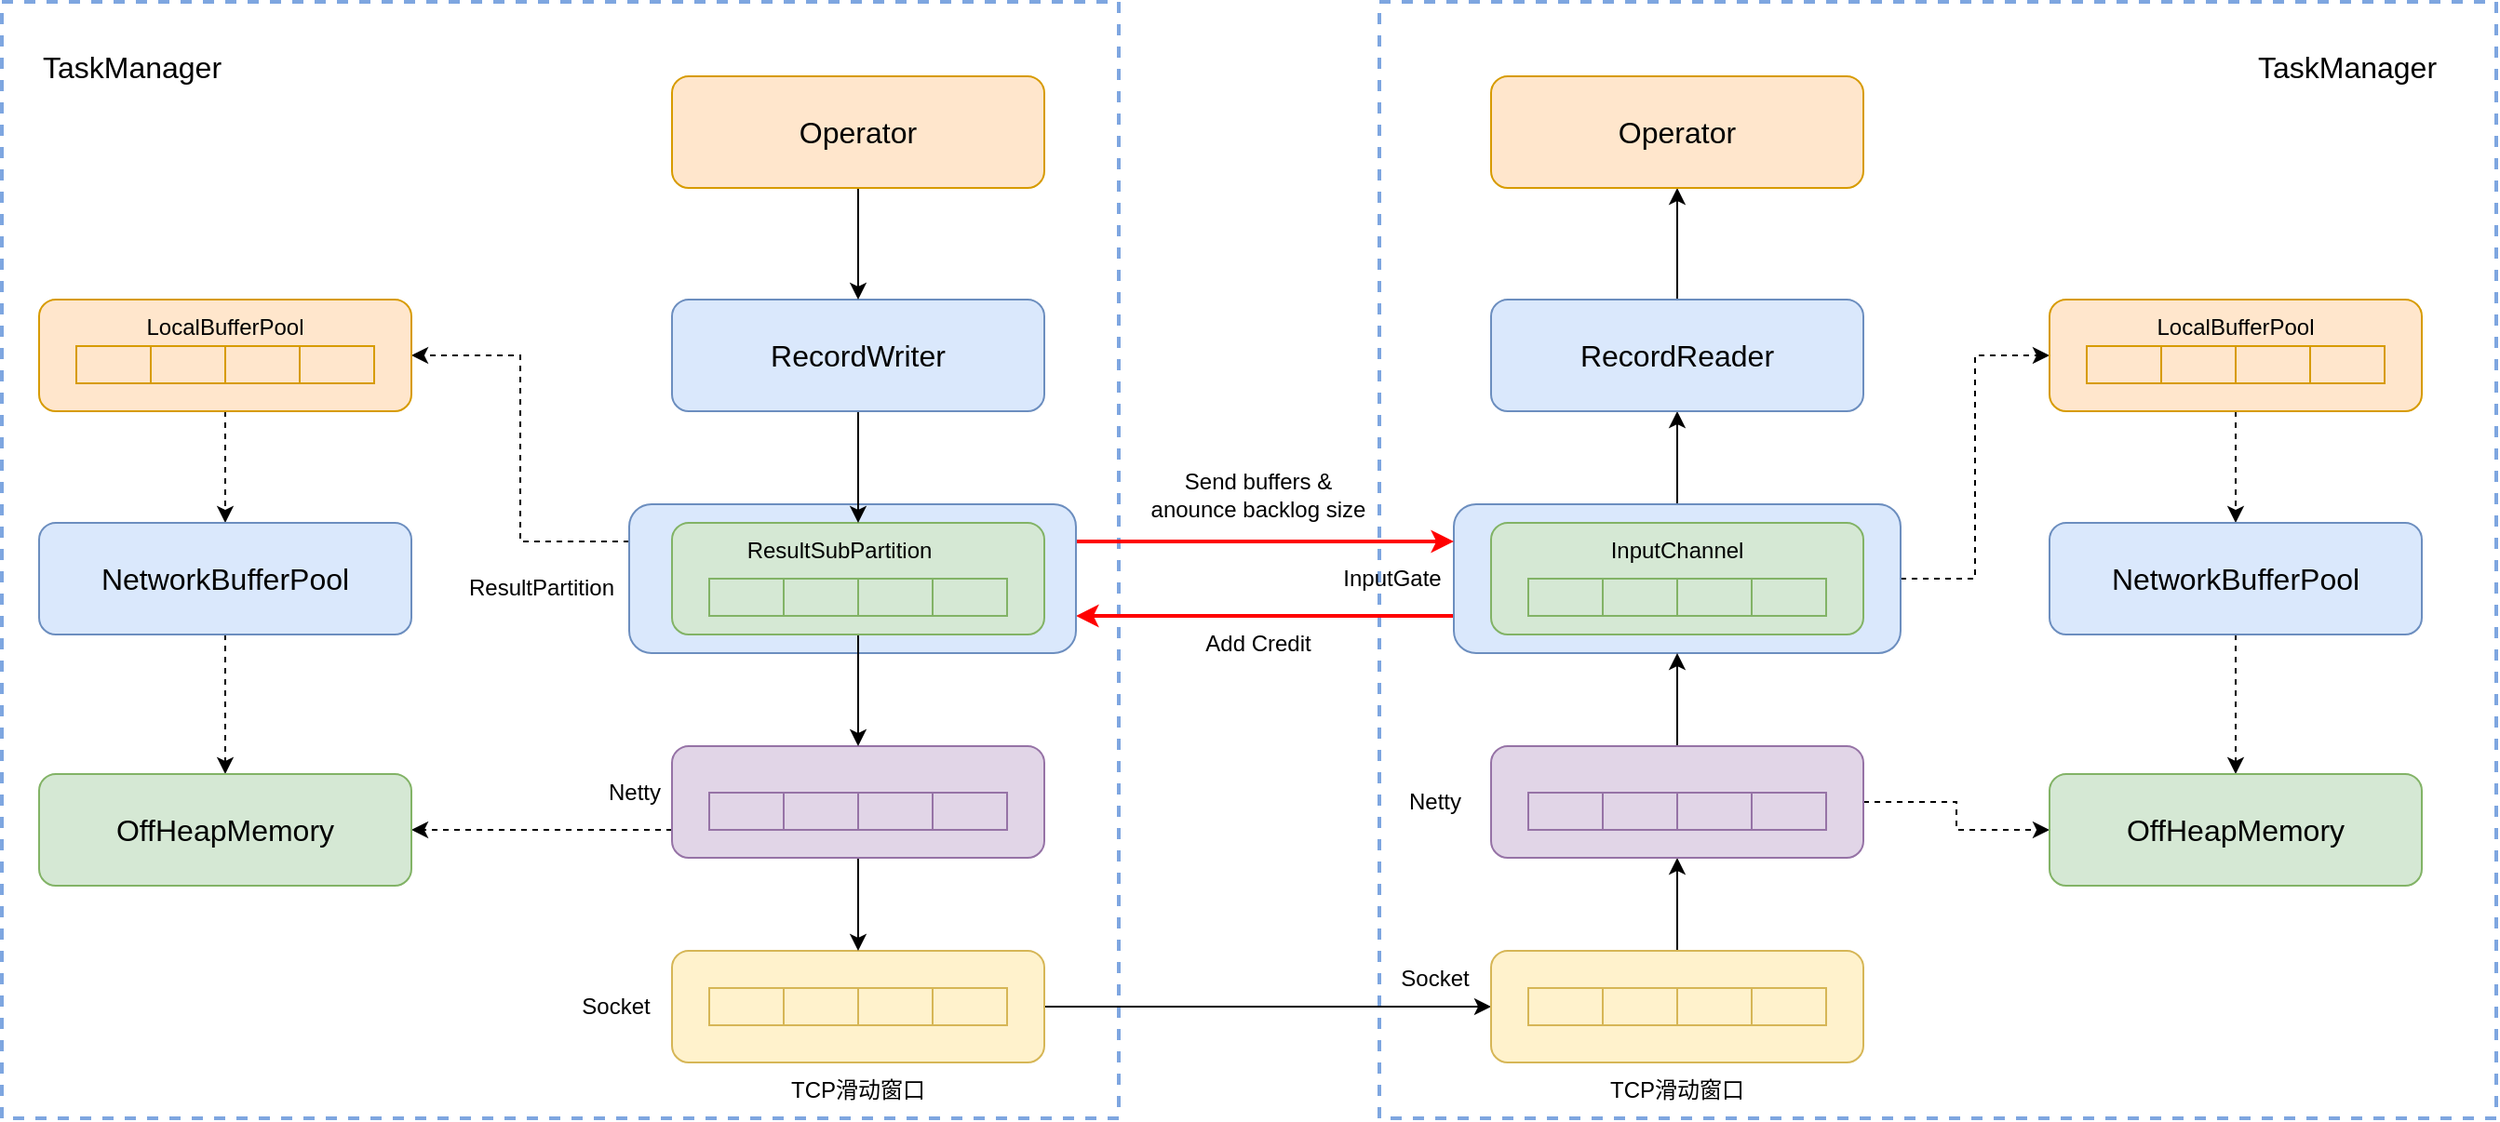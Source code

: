 <mxfile version="16.4.11" type="github"><diagram id="n7m_ouTdDylg7NUyOif0" name="Page-1"><mxGraphModel dx="2833" dy="809" grid="1" gridSize="10" guides="1" tooltips="1" connect="1" arrows="1" fold="1" page="1" pageScale="1" pageWidth="1600" pageHeight="900" math="0" shadow="0"><root><mxCell id="0"/><mxCell id="1" parent="0"/><mxCell id="yLKTYXgP2ynirZbwlOMY-95" value="" style="rounded=0;whiteSpace=wrap;html=1;fillColor=none;strokeColor=#7EA6E0;dashed=1;strokeWidth=2;" parent="1" vertex="1"><mxGeometry x="680" y="80" width="600" height="600" as="geometry"/></mxCell><mxCell id="yLKTYXgP2ynirZbwlOMY-91" value="" style="rounded=0;whiteSpace=wrap;html=1;fillColor=none;strokeColor=#7EA6E0;dashed=1;strokeWidth=2;" parent="1" vertex="1"><mxGeometry x="-60" y="80" width="600" height="600" as="geometry"/></mxCell><mxCell id="yLKTYXgP2ynirZbwlOMY-87" style="edgeStyle=orthogonalEdgeStyle;rounded=0;orthogonalLoop=1;jettySize=auto;html=1;exitX=0.5;exitY=0;exitDx=0;exitDy=0;entryX=0.5;entryY=1;entryDx=0;entryDy=0;fontSize=16;" parent="1" source="yLKTYXgP2ynirZbwlOMY-52" target="yLKTYXgP2ynirZbwlOMY-46" edge="1"><mxGeometry relative="1" as="geometry"/></mxCell><mxCell id="yLKTYXgP2ynirZbwlOMY-98" style="edgeStyle=orthogonalEdgeStyle;rounded=0;orthogonalLoop=1;jettySize=auto;html=1;exitX=1;exitY=0.5;exitDx=0;exitDy=0;entryX=0;entryY=0.5;entryDx=0;entryDy=0;dashed=1;fontSize=16;" parent="1" source="yLKTYXgP2ynirZbwlOMY-52" target="yLKTYXgP2ynirZbwlOMY-72" edge="1"><mxGeometry relative="1" as="geometry"/></mxCell><mxCell id="yLKTYXgP2ynirZbwlOMY-100" style="edgeStyle=orthogonalEdgeStyle;rounded=0;orthogonalLoop=1;jettySize=auto;html=1;exitX=0;exitY=0.75;exitDx=0;exitDy=0;entryX=1;entryY=0.75;entryDx=0;entryDy=0;fontSize=16;strokeWidth=2;strokeColor=#FF0000;" parent="1" source="yLKTYXgP2ynirZbwlOMY-52" target="yLKTYXgP2ynirZbwlOMY-49" edge="1"><mxGeometry relative="1" as="geometry"/></mxCell><mxCell id="yLKTYXgP2ynirZbwlOMY-52" value="" style="rounded=1;whiteSpace=wrap;html=1;fillColor=#dae8fc;strokeColor=#6c8ebf;" parent="1" vertex="1"><mxGeometry x="720" y="350" width="240" height="80" as="geometry"/></mxCell><mxCell id="yLKTYXgP2ynirZbwlOMY-64" style="edgeStyle=orthogonalEdgeStyle;rounded=0;orthogonalLoop=1;jettySize=auto;html=1;exitX=0;exitY=0.25;exitDx=0;exitDy=0;entryX=1;entryY=0.5;entryDx=0;entryDy=0;fontSize=16;dashed=1;" parent="1" source="yLKTYXgP2ynirZbwlOMY-49" target="yLKTYXgP2ynirZbwlOMY-58" edge="1"><mxGeometry relative="1" as="geometry"/></mxCell><mxCell id="yLKTYXgP2ynirZbwlOMY-99" style="edgeStyle=orthogonalEdgeStyle;rounded=0;orthogonalLoop=1;jettySize=auto;html=1;exitX=1;exitY=0.25;exitDx=0;exitDy=0;entryX=0;entryY=0.25;entryDx=0;entryDy=0;fontSize=16;strokeWidth=2;strokeColor=#FF0000;" parent="1" source="yLKTYXgP2ynirZbwlOMY-49" target="yLKTYXgP2ynirZbwlOMY-52" edge="1"><mxGeometry relative="1" as="geometry"/></mxCell><mxCell id="yLKTYXgP2ynirZbwlOMY-49" value="" style="rounded=1;whiteSpace=wrap;html=1;fillColor=#dae8fc;strokeColor=#6c8ebf;" parent="1" vertex="1"><mxGeometry x="277" y="350" width="240" height="80" as="geometry"/></mxCell><mxCell id="yLKTYXgP2ynirZbwlOMY-84" style="edgeStyle=orthogonalEdgeStyle;rounded=0;orthogonalLoop=1;jettySize=auto;html=1;exitX=1;exitY=0.5;exitDx=0;exitDy=0;entryX=0;entryY=0.5;entryDx=0;entryDy=0;fontSize=16;" parent="1" source="yLKTYXgP2ynirZbwlOMY-5" target="yLKTYXgP2ynirZbwlOMY-25" edge="1"><mxGeometry relative="1" as="geometry"/></mxCell><mxCell id="yLKTYXgP2ynirZbwlOMY-5" value="" style="rounded=1;whiteSpace=wrap;html=1;fillColor=#fff2cc;strokeColor=#d6b656;" parent="1" vertex="1"><mxGeometry x="300" y="590" width="200" height="60" as="geometry"/></mxCell><mxCell id="yLKTYXgP2ynirZbwlOMY-1" value="" style="rounded=0;whiteSpace=wrap;html=1;fillColor=#fff2cc;strokeColor=#d6b656;" parent="1" vertex="1"><mxGeometry x="320" y="610" width="40" height="20" as="geometry"/></mxCell><mxCell id="yLKTYXgP2ynirZbwlOMY-2" value="" style="rounded=0;whiteSpace=wrap;html=1;fillColor=#fff2cc;strokeColor=#d6b656;" parent="1" vertex="1"><mxGeometry x="360" y="610" width="40" height="20" as="geometry"/></mxCell><mxCell id="yLKTYXgP2ynirZbwlOMY-3" value="" style="rounded=0;whiteSpace=wrap;html=1;fillColor=#fff2cc;strokeColor=#d6b656;" parent="1" vertex="1"><mxGeometry x="400" y="610" width="40" height="20" as="geometry"/></mxCell><mxCell id="yLKTYXgP2ynirZbwlOMY-4" value="" style="rounded=0;whiteSpace=wrap;html=1;fillColor=#fff2cc;strokeColor=#d6b656;" parent="1" vertex="1"><mxGeometry x="440" y="610" width="40" height="20" as="geometry"/></mxCell><mxCell id="yLKTYXgP2ynirZbwlOMY-24" style="edgeStyle=orthogonalEdgeStyle;rounded=0;orthogonalLoop=1;jettySize=auto;html=1;exitX=0.5;exitY=1;exitDx=0;exitDy=0;entryX=0.5;entryY=0;entryDx=0;entryDy=0;fontSize=16;" parent="1" source="yLKTYXgP2ynirZbwlOMY-6" target="yLKTYXgP2ynirZbwlOMY-5" edge="1"><mxGeometry relative="1" as="geometry"/></mxCell><mxCell id="yLKTYXgP2ynirZbwlOMY-93" style="edgeStyle=orthogonalEdgeStyle;rounded=0;orthogonalLoop=1;jettySize=auto;html=1;exitX=0;exitY=0.75;exitDx=0;exitDy=0;entryX=1;entryY=0.5;entryDx=0;entryDy=0;fontSize=16;dashed=1;" parent="1" source="yLKTYXgP2ynirZbwlOMY-6" target="yLKTYXgP2ynirZbwlOMY-67" edge="1"><mxGeometry relative="1" as="geometry"/></mxCell><mxCell id="yLKTYXgP2ynirZbwlOMY-6" value="" style="rounded=1;whiteSpace=wrap;html=1;fillColor=#e1d5e7;strokeColor=#9673a6;" parent="1" vertex="1"><mxGeometry x="300" y="480" width="200" height="60" as="geometry"/></mxCell><mxCell id="yLKTYXgP2ynirZbwlOMY-7" value="" style="rounded=0;whiteSpace=wrap;html=1;fillColor=#e1d5e7;strokeColor=#9673a6;" parent="1" vertex="1"><mxGeometry x="320" y="505" width="40" height="20" as="geometry"/></mxCell><mxCell id="yLKTYXgP2ynirZbwlOMY-8" value="" style="rounded=0;whiteSpace=wrap;html=1;fillColor=#e1d5e7;strokeColor=#9673a6;" parent="1" vertex="1"><mxGeometry x="360" y="505" width="40" height="20" as="geometry"/></mxCell><mxCell id="yLKTYXgP2ynirZbwlOMY-9" value="" style="rounded=0;whiteSpace=wrap;html=1;fillColor=#e1d5e7;strokeColor=#9673a6;" parent="1" vertex="1"><mxGeometry x="400" y="505" width="40" height="20" as="geometry"/></mxCell><mxCell id="yLKTYXgP2ynirZbwlOMY-10" value="" style="rounded=0;whiteSpace=wrap;html=1;fillColor=#e1d5e7;strokeColor=#9673a6;" parent="1" vertex="1"><mxGeometry x="440" y="505" width="40" height="20" as="geometry"/></mxCell><mxCell id="yLKTYXgP2ynirZbwlOMY-11" value="Socket" style="text;html=1;strokeColor=none;fillColor=none;align=center;verticalAlign=middle;whiteSpace=wrap;rounded=0;" parent="1" vertex="1"><mxGeometry x="240" y="605" width="60" height="30" as="geometry"/></mxCell><mxCell id="yLKTYXgP2ynirZbwlOMY-12" value="Netty" style="text;html=1;strokeColor=none;fillColor=none;align=center;verticalAlign=middle;whiteSpace=wrap;rounded=0;" parent="1" vertex="1"><mxGeometry x="250" y="490" width="60" height="30" as="geometry"/></mxCell><mxCell id="yLKTYXgP2ynirZbwlOMY-23" style="edgeStyle=orthogonalEdgeStyle;rounded=0;orthogonalLoop=1;jettySize=auto;html=1;exitX=0.5;exitY=1;exitDx=0;exitDy=0;fontSize=16;" parent="1" source="yLKTYXgP2ynirZbwlOMY-13" target="yLKTYXgP2ynirZbwlOMY-6" edge="1"><mxGeometry relative="1" as="geometry"/></mxCell><mxCell id="yLKTYXgP2ynirZbwlOMY-13" value="" style="rounded=1;whiteSpace=wrap;html=1;fillColor=#d5e8d4;strokeColor=#82b366;" parent="1" vertex="1"><mxGeometry x="300" y="360" width="200" height="60" as="geometry"/></mxCell><mxCell id="yLKTYXgP2ynirZbwlOMY-14" value="" style="rounded=0;whiteSpace=wrap;html=1;fillColor=#d5e8d4;strokeColor=#82b366;" parent="1" vertex="1"><mxGeometry x="320" y="390" width="40" height="20" as="geometry"/></mxCell><mxCell id="yLKTYXgP2ynirZbwlOMY-15" value="" style="rounded=0;whiteSpace=wrap;html=1;fillColor=#d5e8d4;strokeColor=#82b366;" parent="1" vertex="1"><mxGeometry x="360" y="390" width="40" height="20" as="geometry"/></mxCell><mxCell id="yLKTYXgP2ynirZbwlOMY-16" value="" style="rounded=0;whiteSpace=wrap;html=1;fillColor=#d5e8d4;strokeColor=#82b366;" parent="1" vertex="1"><mxGeometry x="400" y="390" width="40" height="20" as="geometry"/></mxCell><mxCell id="yLKTYXgP2ynirZbwlOMY-17" value="" style="rounded=0;whiteSpace=wrap;html=1;fillColor=#d5e8d4;strokeColor=#82b366;" parent="1" vertex="1"><mxGeometry x="440" y="390" width="40" height="20" as="geometry"/></mxCell><mxCell id="yLKTYXgP2ynirZbwlOMY-18" value="ResultSubPartition" style="text;html=1;strokeColor=none;fillColor=none;align=center;verticalAlign=middle;whiteSpace=wrap;rounded=0;" parent="1" vertex="1"><mxGeometry x="360" y="360" width="60" height="30" as="geometry"/></mxCell><mxCell id="yLKTYXgP2ynirZbwlOMY-22" style="edgeStyle=orthogonalEdgeStyle;rounded=0;orthogonalLoop=1;jettySize=auto;html=1;exitX=0.5;exitY=1;exitDx=0;exitDy=0;entryX=0.5;entryY=0;entryDx=0;entryDy=0;fontSize=16;" parent="1" source="yLKTYXgP2ynirZbwlOMY-19" target="yLKTYXgP2ynirZbwlOMY-13" edge="1"><mxGeometry relative="1" as="geometry"/></mxCell><mxCell id="yLKTYXgP2ynirZbwlOMY-19" value="&lt;font style=&quot;font-size: 16px&quot;&gt;RecordWriter&lt;/font&gt;" style="rounded=1;whiteSpace=wrap;html=1;fillColor=#dae8fc;strokeColor=#6c8ebf;" parent="1" vertex="1"><mxGeometry x="300" y="240" width="200" height="60" as="geometry"/></mxCell><mxCell id="yLKTYXgP2ynirZbwlOMY-21" style="edgeStyle=orthogonalEdgeStyle;rounded=0;orthogonalLoop=1;jettySize=auto;html=1;exitX=0.5;exitY=1;exitDx=0;exitDy=0;entryX=0.5;entryY=0;entryDx=0;entryDy=0;fontSize=16;" parent="1" source="yLKTYXgP2ynirZbwlOMY-20" target="yLKTYXgP2ynirZbwlOMY-19" edge="1"><mxGeometry relative="1" as="geometry"/></mxCell><mxCell id="yLKTYXgP2ynirZbwlOMY-20" value="&lt;font style=&quot;font-size: 16px&quot;&gt;Operator&lt;/font&gt;" style="rounded=1;whiteSpace=wrap;html=1;fillColor=#ffe6cc;strokeColor=#d79b00;" parent="1" vertex="1"><mxGeometry x="300" y="120" width="200" height="60" as="geometry"/></mxCell><mxCell id="yLKTYXgP2ynirZbwlOMY-85" style="edgeStyle=orthogonalEdgeStyle;rounded=0;orthogonalLoop=1;jettySize=auto;html=1;exitX=0.5;exitY=0;exitDx=0;exitDy=0;entryX=0.5;entryY=1;entryDx=0;entryDy=0;fontSize=16;" parent="1" source="yLKTYXgP2ynirZbwlOMY-25" target="yLKTYXgP2ynirZbwlOMY-31" edge="1"><mxGeometry relative="1" as="geometry"/></mxCell><mxCell id="yLKTYXgP2ynirZbwlOMY-25" value="" style="rounded=1;whiteSpace=wrap;html=1;fillColor=#fff2cc;strokeColor=#d6b656;" parent="1" vertex="1"><mxGeometry x="740" y="590" width="200" height="60" as="geometry"/></mxCell><mxCell id="yLKTYXgP2ynirZbwlOMY-26" value="" style="rounded=0;whiteSpace=wrap;html=1;fillColor=#fff2cc;strokeColor=#d6b656;" parent="1" vertex="1"><mxGeometry x="760" y="610" width="40" height="20" as="geometry"/></mxCell><mxCell id="yLKTYXgP2ynirZbwlOMY-27" value="" style="rounded=0;whiteSpace=wrap;html=1;fillColor=#fff2cc;strokeColor=#d6b656;" parent="1" vertex="1"><mxGeometry x="800" y="610" width="40" height="20" as="geometry"/></mxCell><mxCell id="yLKTYXgP2ynirZbwlOMY-28" value="" style="rounded=0;whiteSpace=wrap;html=1;fillColor=#fff2cc;strokeColor=#d6b656;" parent="1" vertex="1"><mxGeometry x="840" y="610" width="40" height="20" as="geometry"/></mxCell><mxCell id="yLKTYXgP2ynirZbwlOMY-29" value="" style="rounded=0;whiteSpace=wrap;html=1;fillColor=#fff2cc;strokeColor=#d6b656;" parent="1" vertex="1"><mxGeometry x="880" y="610" width="40" height="20" as="geometry"/></mxCell><mxCell id="yLKTYXgP2ynirZbwlOMY-81" style="edgeStyle=orthogonalEdgeStyle;rounded=0;orthogonalLoop=1;jettySize=auto;html=1;exitX=1;exitY=0.5;exitDx=0;exitDy=0;entryX=0;entryY=0.5;entryDx=0;entryDy=0;dashed=1;fontSize=16;" parent="1" source="yLKTYXgP2ynirZbwlOMY-31" target="yLKTYXgP2ynirZbwlOMY-80" edge="1"><mxGeometry relative="1" as="geometry"/></mxCell><mxCell id="yLKTYXgP2ynirZbwlOMY-86" style="edgeStyle=orthogonalEdgeStyle;rounded=0;orthogonalLoop=1;jettySize=auto;html=1;exitX=0.5;exitY=0;exitDx=0;exitDy=0;entryX=0.5;entryY=1;entryDx=0;entryDy=0;fontSize=16;" parent="1" source="yLKTYXgP2ynirZbwlOMY-31" target="yLKTYXgP2ynirZbwlOMY-52" edge="1"><mxGeometry relative="1" as="geometry"/></mxCell><mxCell id="yLKTYXgP2ynirZbwlOMY-31" value="" style="rounded=1;whiteSpace=wrap;html=1;fillColor=#e1d5e7;strokeColor=#9673a6;" parent="1" vertex="1"><mxGeometry x="740" y="480" width="200" height="60" as="geometry"/></mxCell><mxCell id="yLKTYXgP2ynirZbwlOMY-32" value="" style="rounded=0;whiteSpace=wrap;html=1;fillColor=#e1d5e7;strokeColor=#9673a6;" parent="1" vertex="1"><mxGeometry x="760" y="505" width="40" height="20" as="geometry"/></mxCell><mxCell id="yLKTYXgP2ynirZbwlOMY-33" value="" style="rounded=0;whiteSpace=wrap;html=1;fillColor=#e1d5e7;strokeColor=#9673a6;" parent="1" vertex="1"><mxGeometry x="800" y="505" width="40" height="20" as="geometry"/></mxCell><mxCell id="yLKTYXgP2ynirZbwlOMY-34" value="" style="rounded=0;whiteSpace=wrap;html=1;fillColor=#e1d5e7;strokeColor=#9673a6;" parent="1" vertex="1"><mxGeometry x="840" y="505" width="40" height="20" as="geometry"/></mxCell><mxCell id="yLKTYXgP2ynirZbwlOMY-35" value="" style="rounded=0;whiteSpace=wrap;html=1;fillColor=#e1d5e7;strokeColor=#9673a6;" parent="1" vertex="1"><mxGeometry x="880" y="505" width="40" height="20" as="geometry"/></mxCell><mxCell id="yLKTYXgP2ynirZbwlOMY-36" value="Socket" style="text;html=1;strokeColor=none;fillColor=none;align=center;verticalAlign=middle;whiteSpace=wrap;rounded=0;" parent="1" vertex="1"><mxGeometry x="680" y="590" width="60" height="30" as="geometry"/></mxCell><mxCell id="yLKTYXgP2ynirZbwlOMY-37" value="Netty" style="text;html=1;strokeColor=none;fillColor=none;align=center;verticalAlign=middle;whiteSpace=wrap;rounded=0;" parent="1" vertex="1"><mxGeometry x="680" y="495" width="60" height="30" as="geometry"/></mxCell><mxCell id="yLKTYXgP2ynirZbwlOMY-39" value="" style="rounded=1;whiteSpace=wrap;html=1;fillColor=#d5e8d4;strokeColor=#82b366;" parent="1" vertex="1"><mxGeometry x="740" y="360" width="200" height="60" as="geometry"/></mxCell><mxCell id="yLKTYXgP2ynirZbwlOMY-40" value="" style="rounded=0;whiteSpace=wrap;html=1;fillColor=#d5e8d4;strokeColor=#82b366;" parent="1" vertex="1"><mxGeometry x="760" y="390" width="40" height="20" as="geometry"/></mxCell><mxCell id="yLKTYXgP2ynirZbwlOMY-41" value="" style="rounded=0;whiteSpace=wrap;html=1;fillColor=#d5e8d4;strokeColor=#82b366;" parent="1" vertex="1"><mxGeometry x="800" y="390" width="40" height="20" as="geometry"/></mxCell><mxCell id="yLKTYXgP2ynirZbwlOMY-42" value="" style="rounded=0;whiteSpace=wrap;html=1;fillColor=#d5e8d4;strokeColor=#82b366;" parent="1" vertex="1"><mxGeometry x="840" y="390" width="40" height="20" as="geometry"/></mxCell><mxCell id="yLKTYXgP2ynirZbwlOMY-43" value="" style="rounded=0;whiteSpace=wrap;html=1;fillColor=#d5e8d4;strokeColor=#82b366;" parent="1" vertex="1"><mxGeometry x="880" y="390" width="40" height="20" as="geometry"/></mxCell><mxCell id="yLKTYXgP2ynirZbwlOMY-44" value="InputGate" style="text;html=1;strokeColor=none;fillColor=none;align=center;verticalAlign=middle;whiteSpace=wrap;rounded=0;" parent="1" vertex="1"><mxGeometry x="657" y="375" width="60" height="30" as="geometry"/></mxCell><mxCell id="yLKTYXgP2ynirZbwlOMY-88" style="edgeStyle=orthogonalEdgeStyle;rounded=0;orthogonalLoop=1;jettySize=auto;html=1;exitX=0.5;exitY=0;exitDx=0;exitDy=0;entryX=0.5;entryY=1;entryDx=0;entryDy=0;fontSize=16;" parent="1" source="yLKTYXgP2ynirZbwlOMY-46" target="yLKTYXgP2ynirZbwlOMY-48" edge="1"><mxGeometry relative="1" as="geometry"/></mxCell><mxCell id="yLKTYXgP2ynirZbwlOMY-46" value="&lt;font style=&quot;font-size: 16px&quot;&gt;RecordReader&lt;/font&gt;" style="rounded=1;whiteSpace=wrap;html=1;fillColor=#dae8fc;strokeColor=#6c8ebf;" parent="1" vertex="1"><mxGeometry x="740" y="240" width="200" height="60" as="geometry"/></mxCell><mxCell id="yLKTYXgP2ynirZbwlOMY-48" value="&lt;font style=&quot;font-size: 16px&quot;&gt;Operator&lt;/font&gt;" style="rounded=1;whiteSpace=wrap;html=1;fillColor=#ffe6cc;strokeColor=#d79b00;" parent="1" vertex="1"><mxGeometry x="740" y="120" width="200" height="60" as="geometry"/></mxCell><mxCell id="yLKTYXgP2ynirZbwlOMY-50" value="ResultPartition" style="text;html=1;strokeColor=none;fillColor=none;align=center;verticalAlign=middle;whiteSpace=wrap;rounded=0;" parent="1" vertex="1"><mxGeometry x="200" y="380" width="60" height="30" as="geometry"/></mxCell><mxCell id="yLKTYXgP2ynirZbwlOMY-51" value="InputChannel" style="text;html=1;strokeColor=none;fillColor=none;align=center;verticalAlign=middle;whiteSpace=wrap;rounded=0;" parent="1" vertex="1"><mxGeometry x="810" y="360" width="60" height="30" as="geometry"/></mxCell><mxCell id="yLKTYXgP2ynirZbwlOMY-66" style="edgeStyle=orthogonalEdgeStyle;rounded=0;orthogonalLoop=1;jettySize=auto;html=1;exitX=0.5;exitY=1;exitDx=0;exitDy=0;entryX=0.5;entryY=0;entryDx=0;entryDy=0;dashed=1;fontSize=16;" parent="1" source="yLKTYXgP2ynirZbwlOMY-58" target="yLKTYXgP2ynirZbwlOMY-65" edge="1"><mxGeometry relative="1" as="geometry"/></mxCell><mxCell id="yLKTYXgP2ynirZbwlOMY-58" value="" style="rounded=1;whiteSpace=wrap;html=1;fillColor=#ffe6cc;strokeColor=#d79b00;" parent="1" vertex="1"><mxGeometry x="-40" y="240" width="200" height="60" as="geometry"/></mxCell><mxCell id="yLKTYXgP2ynirZbwlOMY-59" value="" style="rounded=0;whiteSpace=wrap;html=1;fillColor=#ffe6cc;strokeColor=#d79b00;" parent="1" vertex="1"><mxGeometry x="-20" y="265" width="40" height="20" as="geometry"/></mxCell><mxCell id="yLKTYXgP2ynirZbwlOMY-60" value="" style="rounded=0;whiteSpace=wrap;html=1;fillColor=#ffe6cc;strokeColor=#d79b00;" parent="1" vertex="1"><mxGeometry x="20" y="265" width="40" height="20" as="geometry"/></mxCell><mxCell id="yLKTYXgP2ynirZbwlOMY-61" value="" style="rounded=0;whiteSpace=wrap;html=1;fillColor=#ffe6cc;strokeColor=#d79b00;" parent="1" vertex="1"><mxGeometry x="60" y="265" width="40" height="20" as="geometry"/></mxCell><mxCell id="yLKTYXgP2ynirZbwlOMY-62" value="" style="rounded=0;whiteSpace=wrap;html=1;fillColor=#ffe6cc;strokeColor=#d79b00;" parent="1" vertex="1"><mxGeometry x="100" y="265" width="40" height="20" as="geometry"/></mxCell><mxCell id="yLKTYXgP2ynirZbwlOMY-63" value="LocalBufferPool" style="text;html=1;strokeColor=none;fillColor=none;align=center;verticalAlign=middle;whiteSpace=wrap;rounded=0;" parent="1" vertex="1"><mxGeometry x="30" y="240" width="60" height="30" as="geometry"/></mxCell><mxCell id="yLKTYXgP2ynirZbwlOMY-68" style="edgeStyle=orthogonalEdgeStyle;rounded=0;orthogonalLoop=1;jettySize=auto;html=1;exitX=0.5;exitY=1;exitDx=0;exitDy=0;entryX=0.5;entryY=0;entryDx=0;entryDy=0;dashed=1;fontSize=16;" parent="1" source="yLKTYXgP2ynirZbwlOMY-65" target="yLKTYXgP2ynirZbwlOMY-67" edge="1"><mxGeometry relative="1" as="geometry"/></mxCell><mxCell id="yLKTYXgP2ynirZbwlOMY-65" value="&lt;font style=&quot;font-size: 16px;&quot;&gt;NetworkBufferPool&lt;/font&gt;" style="rounded=1;whiteSpace=wrap;html=1;fillColor=#dae8fc;strokeColor=#6c8ebf;fontSize=16;" parent="1" vertex="1"><mxGeometry x="-40" y="360" width="200" height="60" as="geometry"/></mxCell><mxCell id="yLKTYXgP2ynirZbwlOMY-67" value="OffHeapMemory" style="rounded=1;whiteSpace=wrap;html=1;fillColor=#d5e8d4;strokeColor=#82b366;fontSize=16;" parent="1" vertex="1"><mxGeometry x="-40" y="495" width="200" height="60" as="geometry"/></mxCell><mxCell id="yLKTYXgP2ynirZbwlOMY-71" style="edgeStyle=orthogonalEdgeStyle;rounded=0;orthogonalLoop=1;jettySize=auto;html=1;exitX=0.5;exitY=1;exitDx=0;exitDy=0;entryX=0.5;entryY=0;entryDx=0;entryDy=0;dashed=1;fontSize=16;" parent="1" source="yLKTYXgP2ynirZbwlOMY-72" target="yLKTYXgP2ynirZbwlOMY-79" edge="1"><mxGeometry relative="1" as="geometry"/></mxCell><mxCell id="yLKTYXgP2ynirZbwlOMY-72" value="" style="rounded=1;whiteSpace=wrap;html=1;fillColor=#ffe6cc;strokeColor=#d79b00;" parent="1" vertex="1"><mxGeometry x="1040" y="240" width="200" height="60" as="geometry"/></mxCell><mxCell id="yLKTYXgP2ynirZbwlOMY-73" value="" style="rounded=0;whiteSpace=wrap;html=1;fillColor=#ffe6cc;strokeColor=#d79b00;" parent="1" vertex="1"><mxGeometry x="1060" y="265" width="40" height="20" as="geometry"/></mxCell><mxCell id="yLKTYXgP2ynirZbwlOMY-74" value="" style="rounded=0;whiteSpace=wrap;html=1;fillColor=#ffe6cc;strokeColor=#d79b00;" parent="1" vertex="1"><mxGeometry x="1100" y="265" width="40" height="20" as="geometry"/></mxCell><mxCell id="yLKTYXgP2ynirZbwlOMY-75" value="" style="rounded=0;whiteSpace=wrap;html=1;fillColor=#ffe6cc;strokeColor=#d79b00;" parent="1" vertex="1"><mxGeometry x="1140" y="265" width="40" height="20" as="geometry"/></mxCell><mxCell id="yLKTYXgP2ynirZbwlOMY-76" value="" style="rounded=0;whiteSpace=wrap;html=1;fillColor=#ffe6cc;strokeColor=#d79b00;" parent="1" vertex="1"><mxGeometry x="1180" y="265" width="40" height="20" as="geometry"/></mxCell><mxCell id="yLKTYXgP2ynirZbwlOMY-77" value="LocalBufferPool" style="text;html=1;strokeColor=none;fillColor=none;align=center;verticalAlign=middle;whiteSpace=wrap;rounded=0;" parent="1" vertex="1"><mxGeometry x="1110" y="240" width="60" height="30" as="geometry"/></mxCell><mxCell id="yLKTYXgP2ynirZbwlOMY-78" style="edgeStyle=orthogonalEdgeStyle;rounded=0;orthogonalLoop=1;jettySize=auto;html=1;exitX=0.5;exitY=1;exitDx=0;exitDy=0;entryX=0.5;entryY=0;entryDx=0;entryDy=0;dashed=1;fontSize=16;" parent="1" source="yLKTYXgP2ynirZbwlOMY-79" target="yLKTYXgP2ynirZbwlOMY-80" edge="1"><mxGeometry relative="1" as="geometry"/></mxCell><mxCell id="yLKTYXgP2ynirZbwlOMY-79" value="&lt;font style=&quot;font-size: 16px;&quot;&gt;NetworkBufferPool&lt;/font&gt;" style="rounded=1;whiteSpace=wrap;html=1;fillColor=#dae8fc;strokeColor=#6c8ebf;fontSize=16;" parent="1" vertex="1"><mxGeometry x="1040" y="360" width="200" height="60" as="geometry"/></mxCell><mxCell id="yLKTYXgP2ynirZbwlOMY-80" value="OffHeapMemory" style="rounded=1;whiteSpace=wrap;html=1;fillColor=#d5e8d4;strokeColor=#82b366;fontSize=16;" parent="1" vertex="1"><mxGeometry x="1040" y="495" width="200" height="60" as="geometry"/></mxCell><mxCell id="yLKTYXgP2ynirZbwlOMY-89" value="TCP滑动窗口" style="text;html=1;strokeColor=none;fillColor=none;align=center;verticalAlign=middle;whiteSpace=wrap;rounded=0;" parent="1" vertex="1"><mxGeometry x="345" y="650" width="110" height="30" as="geometry"/></mxCell><mxCell id="yLKTYXgP2ynirZbwlOMY-90" value="TCP滑动窗口" style="text;html=1;strokeColor=none;fillColor=none;align=center;verticalAlign=middle;whiteSpace=wrap;rounded=0;" parent="1" vertex="1"><mxGeometry x="785" y="650" width="110" height="30" as="geometry"/></mxCell><mxCell id="yLKTYXgP2ynirZbwlOMY-94" value="TaskManager" style="text;html=1;strokeColor=none;fillColor=none;align=center;verticalAlign=middle;whiteSpace=wrap;rounded=0;fontSize=16;" parent="1" vertex="1"><mxGeometry x="-20" y="100" width="60" height="30" as="geometry"/></mxCell><mxCell id="yLKTYXgP2ynirZbwlOMY-96" value="TaskManager" style="text;html=1;strokeColor=none;fillColor=none;align=center;verticalAlign=middle;whiteSpace=wrap;rounded=0;fontSize=16;" parent="1" vertex="1"><mxGeometry x="1170" y="100" width="60" height="30" as="geometry"/></mxCell><mxCell id="yLKTYXgP2ynirZbwlOMY-101" value="Send buffers &amp;amp; anounce backlog size" style="text;html=1;strokeColor=none;fillColor=none;align=center;verticalAlign=middle;whiteSpace=wrap;rounded=0;" parent="1" vertex="1"><mxGeometry x="550" y="330" width="130" height="30" as="geometry"/></mxCell><mxCell id="yLKTYXgP2ynirZbwlOMY-102" value="Add Credit" style="text;html=1;strokeColor=none;fillColor=none;align=center;verticalAlign=middle;whiteSpace=wrap;rounded=0;" parent="1" vertex="1"><mxGeometry x="550" y="410" width="130" height="30" as="geometry"/></mxCell></root></mxGraphModel></diagram></mxfile>